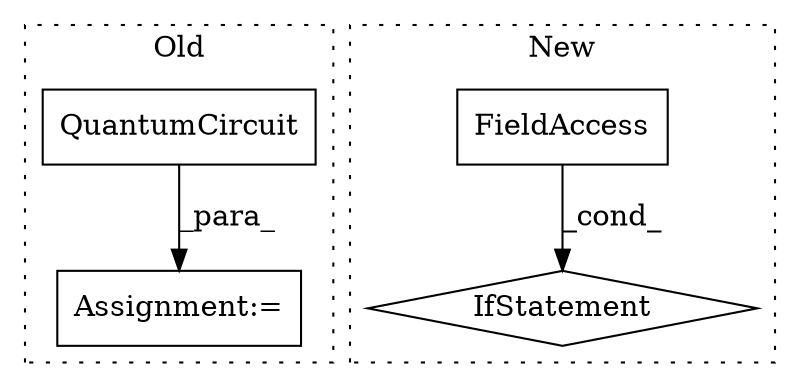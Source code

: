 digraph G {
subgraph cluster0 {
1 [label="QuantumCircuit" a="32" s="5655,5737" l="15,1" shape="box"];
3 [label="Assignment:=" a="7" s="5654" l="1" shape="box"];
label = "Old";
style="dotted";
}
subgraph cluster1 {
2 [label="IfStatement" a="25" s="5131" l="3" shape="diamond"];
4 [label="FieldAccess" a="22" s="5116" l="15" shape="box"];
label = "New";
style="dotted";
}
1 -> 3 [label="_para_"];
4 -> 2 [label="_cond_"];
}